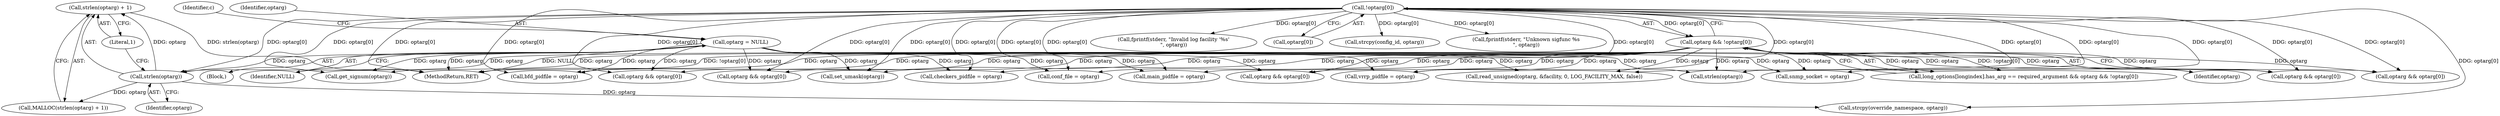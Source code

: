 digraph "0_keepalived_04f2d32871bb3b11d7dc024039952f2fe2750306@API" {
"1000541" [label="(Call,strlen(optarg) + 1)"];
"1000542" [label="(Call,strlen(optarg))"];
"1000180" [label="(Call,optarg && !optarg[0])"];
"1000182" [label="(Call,!optarg[0])"];
"1000190" [label="(Call,optarg = NULL)"];
"1000335" [label="(Call,fprintf(stderr, \"Invalid log facility '%s'\n\", optarg))"];
"1000183" [label="(Call,optarg[0])"];
"1000478" [label="(Call,main_pidfile = optarg)"];
"1000494" [label="(Call,vrrp_pidfile = optarg)"];
"1000559" [label="(Call,strcpy(config_id, optarg))"];
"1000509" [label="(Call,snmp_socket = optarg)"];
"1000545" [label="(Call,strcpy(override_namespace, optarg))"];
"1000172" [label="(Call,long_options[longindex].has_arg == required_argument && optarg && !optarg[0])"];
"1000518" [label="(Call,optarg && optarg[0])"];
"1000328" [label="(Call,read_unsigned(optarg, &facility, 0, LOG_FACILITY_MAX, false))"];
"1000544" [label="(Literal,1)"];
"1000556" [label="(Call,strlen(optarg))"];
"1000606" [label="(Call,optarg && optarg[0])"];
"1000180" [label="(Call,optarg && !optarg[0])"];
"1000566" [label="(Call,get_signum(optarg))"];
"1000540" [label="(Call,MALLOC(strlen(optarg) + 1))"];
"1000541" [label="(Call,strlen(optarg) + 1)"];
"1000574" [label="(Call,fprintf(stderr, \"Unknown sigfunc %s\n\", optarg))"];
"1000186" [label="(Block,)"];
"1000542" [label="(Call,strlen(optarg))"];
"1000499" [label="(Call,bfd_pidfile = optarg)"];
"1000410" [label="(Call,optarg && optarg[0])"];
"1000181" [label="(Identifier,optarg)"];
"1000354" [label="(Call,optarg && optarg[0])"];
"1000384" [label="(Call,set_umask(optarg))"];
"1000192" [label="(Identifier,NULL)"];
"1000191" [label="(Identifier,optarg)"];
"1000190" [label="(Call,optarg = NULL)"];
"1000483" [label="(Call,checkers_pidfile = optarg)"];
"1000452" [label="(Call,conf_file = optarg)"];
"1000182" [label="(Call,!optarg[0])"];
"1000651" [label="(Call,optarg && optarg[0])"];
"1000194" [label="(Identifier,c)"];
"1000745" [label="(MethodReturn,RET)"];
"1000543" [label="(Identifier,optarg)"];
"1000541" -> "1000540"  [label="AST: "];
"1000541" -> "1000544"  [label="CFG: "];
"1000542" -> "1000541"  [label="AST: "];
"1000544" -> "1000541"  [label="AST: "];
"1000540" -> "1000541"  [label="CFG: "];
"1000541" -> "1000745"  [label="DDG: strlen(optarg)"];
"1000542" -> "1000541"  [label="DDG: optarg"];
"1000542" -> "1000543"  [label="CFG: "];
"1000543" -> "1000542"  [label="AST: "];
"1000544" -> "1000542"  [label="CFG: "];
"1000542" -> "1000540"  [label="DDG: optarg"];
"1000180" -> "1000542"  [label="DDG: optarg"];
"1000190" -> "1000542"  [label="DDG: optarg"];
"1000182" -> "1000542"  [label="DDG: optarg[0]"];
"1000542" -> "1000545"  [label="DDG: optarg"];
"1000180" -> "1000172"  [label="AST: "];
"1000180" -> "1000181"  [label="CFG: "];
"1000180" -> "1000182"  [label="CFG: "];
"1000181" -> "1000180"  [label="AST: "];
"1000182" -> "1000180"  [label="AST: "];
"1000172" -> "1000180"  [label="CFG: "];
"1000180" -> "1000745"  [label="DDG: !optarg[0]"];
"1000180" -> "1000745"  [label="DDG: optarg"];
"1000180" -> "1000172"  [label="DDG: optarg"];
"1000180" -> "1000172"  [label="DDG: !optarg[0]"];
"1000182" -> "1000180"  [label="DDG: optarg[0]"];
"1000180" -> "1000328"  [label="DDG: optarg"];
"1000180" -> "1000354"  [label="DDG: optarg"];
"1000180" -> "1000384"  [label="DDG: optarg"];
"1000180" -> "1000410"  [label="DDG: optarg"];
"1000180" -> "1000452"  [label="DDG: optarg"];
"1000180" -> "1000478"  [label="DDG: optarg"];
"1000180" -> "1000483"  [label="DDG: optarg"];
"1000180" -> "1000494"  [label="DDG: optarg"];
"1000180" -> "1000499"  [label="DDG: optarg"];
"1000180" -> "1000509"  [label="DDG: optarg"];
"1000180" -> "1000518"  [label="DDG: optarg"];
"1000180" -> "1000556"  [label="DDG: optarg"];
"1000180" -> "1000566"  [label="DDG: optarg"];
"1000180" -> "1000606"  [label="DDG: optarg"];
"1000180" -> "1000651"  [label="DDG: optarg"];
"1000182" -> "1000183"  [label="CFG: "];
"1000183" -> "1000182"  [label="AST: "];
"1000182" -> "1000745"  [label="DDG: optarg[0]"];
"1000182" -> "1000328"  [label="DDG: optarg[0]"];
"1000182" -> "1000335"  [label="DDG: optarg[0]"];
"1000182" -> "1000354"  [label="DDG: optarg[0]"];
"1000182" -> "1000384"  [label="DDG: optarg[0]"];
"1000182" -> "1000410"  [label="DDG: optarg[0]"];
"1000182" -> "1000452"  [label="DDG: optarg[0]"];
"1000182" -> "1000478"  [label="DDG: optarg[0]"];
"1000182" -> "1000483"  [label="DDG: optarg[0]"];
"1000182" -> "1000494"  [label="DDG: optarg[0]"];
"1000182" -> "1000499"  [label="DDG: optarg[0]"];
"1000182" -> "1000509"  [label="DDG: optarg[0]"];
"1000182" -> "1000518"  [label="DDG: optarg[0]"];
"1000182" -> "1000545"  [label="DDG: optarg[0]"];
"1000182" -> "1000556"  [label="DDG: optarg[0]"];
"1000182" -> "1000559"  [label="DDG: optarg[0]"];
"1000182" -> "1000566"  [label="DDG: optarg[0]"];
"1000182" -> "1000574"  [label="DDG: optarg[0]"];
"1000182" -> "1000606"  [label="DDG: optarg[0]"];
"1000182" -> "1000651"  [label="DDG: optarg[0]"];
"1000190" -> "1000186"  [label="AST: "];
"1000190" -> "1000192"  [label="CFG: "];
"1000191" -> "1000190"  [label="AST: "];
"1000192" -> "1000190"  [label="AST: "];
"1000194" -> "1000190"  [label="CFG: "];
"1000190" -> "1000745"  [label="DDG: optarg"];
"1000190" -> "1000745"  [label="DDG: NULL"];
"1000190" -> "1000328"  [label="DDG: optarg"];
"1000190" -> "1000354"  [label="DDG: optarg"];
"1000190" -> "1000384"  [label="DDG: optarg"];
"1000190" -> "1000410"  [label="DDG: optarg"];
"1000190" -> "1000452"  [label="DDG: optarg"];
"1000190" -> "1000478"  [label="DDG: optarg"];
"1000190" -> "1000483"  [label="DDG: optarg"];
"1000190" -> "1000494"  [label="DDG: optarg"];
"1000190" -> "1000499"  [label="DDG: optarg"];
"1000190" -> "1000509"  [label="DDG: optarg"];
"1000190" -> "1000518"  [label="DDG: optarg"];
"1000190" -> "1000556"  [label="DDG: optarg"];
"1000190" -> "1000566"  [label="DDG: optarg"];
"1000190" -> "1000606"  [label="DDG: optarg"];
"1000190" -> "1000651"  [label="DDG: optarg"];
}
